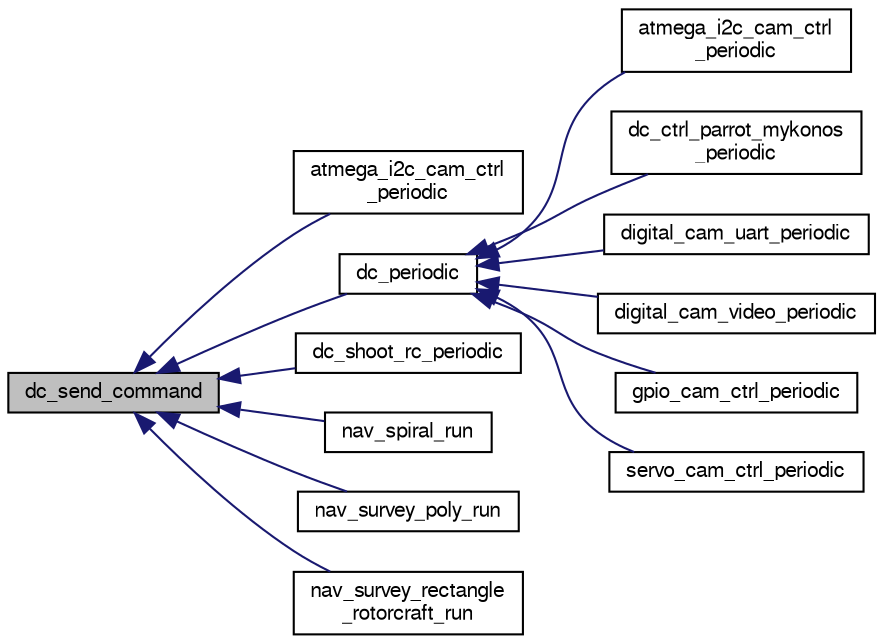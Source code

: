 digraph "dc_send_command"
{
  edge [fontname="FreeSans",fontsize="10",labelfontname="FreeSans",labelfontsize="10"];
  node [fontname="FreeSans",fontsize="10",shape=record];
  rankdir="LR";
  Node1 [label="dc_send_command",height=0.2,width=0.4,color="black", fillcolor="grey75", style="filled", fontcolor="black"];
  Node1 -> Node2 [dir="back",color="midnightblue",fontsize="10",style="solid",fontname="FreeSans"];
  Node2 [label="atmega_i2c_cam_ctrl\l_periodic",height=0.2,width=0.4,color="black", fillcolor="white", style="filled",URL="$sim__i2c__cam__ctrl_8c.html#aeb25c30f109ccd0c3046715e4f3df6b5"];
  Node1 -> Node3 [dir="back",color="midnightblue",fontsize="10",style="solid",fontname="FreeSans"];
  Node3 [label="dc_periodic",height=0.2,width=0.4,color="black", fillcolor="white", style="filled",URL="$dc_8h.html#a2a976ddc273dfdd99eb8638c364e9305",tooltip="periodic function "];
  Node3 -> Node4 [dir="back",color="midnightblue",fontsize="10",style="solid",fontname="FreeSans"];
  Node4 [label="atmega_i2c_cam_ctrl\l_periodic",height=0.2,width=0.4,color="black", fillcolor="white", style="filled",URL="$atmega__i2c__cam__ctrl_8h.html#aeb25c30f109ccd0c3046715e4f3df6b5"];
  Node3 -> Node5 [dir="back",color="midnightblue",fontsize="10",style="solid",fontname="FreeSans"];
  Node5 [label="dc_ctrl_parrot_mykonos\l_periodic",height=0.2,width=0.4,color="black", fillcolor="white", style="filled",URL="$dc__ctrl__parrot__mykonos_8h.html#ae52444c010f1799ff182538c5c059355"];
  Node3 -> Node6 [dir="back",color="midnightblue",fontsize="10",style="solid",fontname="FreeSans"];
  Node6 [label="digital_cam_uart_periodic",height=0.2,width=0.4,color="black", fillcolor="white", style="filled",URL="$uart__cam__ctrl_8h.html#aaf39174521b99262b40497c50520150b"];
  Node3 -> Node7 [dir="back",color="midnightblue",fontsize="10",style="solid",fontname="FreeSans"];
  Node7 [label="digital_cam_video_periodic",height=0.2,width=0.4,color="black", fillcolor="white", style="filled",URL="$video__cam__ctrl_8h.html#a310b6b4208930b49883ed0abccce0e87"];
  Node3 -> Node8 [dir="back",color="midnightblue",fontsize="10",style="solid",fontname="FreeSans"];
  Node8 [label="gpio_cam_ctrl_periodic",height=0.2,width=0.4,color="black", fillcolor="white", style="filled",URL="$gpio__cam__ctrl_8h.html#a9ea235d04c38558097d37bc2dacdef1e",tooltip="Periodic. "];
  Node3 -> Node9 [dir="back",color="midnightblue",fontsize="10",style="solid",fontname="FreeSans"];
  Node9 [label="servo_cam_ctrl_periodic",height=0.2,width=0.4,color="black", fillcolor="white", style="filled",URL="$servo__cam__ctrl_8h.html#a8fb28d260287fc333f4d1e110a68db27"];
  Node1 -> Node10 [dir="back",color="midnightblue",fontsize="10",style="solid",fontname="FreeSans"];
  Node10 [label="dc_shoot_rc_periodic",height=0.2,width=0.4,color="black", fillcolor="white", style="filled",URL="$dc__shoot__rc_8h.html#a07c50c1495b2a608715da52b87501ff2",tooltip="periodic 4Hz function "];
  Node1 -> Node11 [dir="back",color="midnightblue",fontsize="10",style="solid",fontname="FreeSans"];
  Node11 [label="nav_spiral_run",height=0.2,width=0.4,color="black", fillcolor="white", style="filled",URL="$nav__spiral_8h.html#a816049b35ed5cc3424ab34f7e5ddf18a"];
  Node1 -> Node12 [dir="back",color="midnightblue",fontsize="10",style="solid",fontname="FreeSans"];
  Node12 [label="nav_survey_poly_run",height=0.2,width=0.4,color="black", fillcolor="white", style="filled",URL="$nav__survey__poly__rotorcraft_8h.html#a3e94ba3055026d18e3acc3027bf25cd9",tooltip="Run polygon survey. "];
  Node1 -> Node13 [dir="back",color="midnightblue",fontsize="10",style="solid",fontname="FreeSans"];
  Node13 [label="nav_survey_rectangle\l_rotorcraft_run",height=0.2,width=0.4,color="black", fillcolor="white", style="filled",URL="$nav__survey__rectangle__rotorcraft_8h.html#a8173c6411f3da20648716f4377a92cca"];
}
